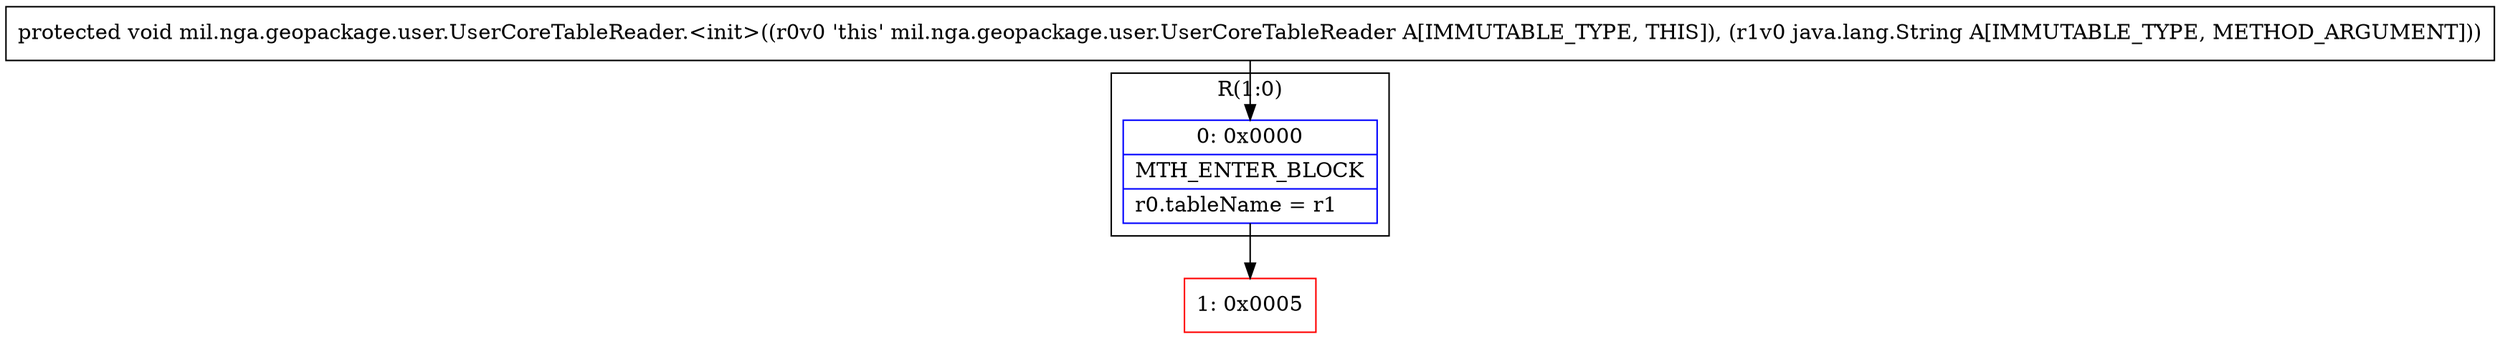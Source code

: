 digraph "CFG formil.nga.geopackage.user.UserCoreTableReader.\<init\>(Ljava\/lang\/String;)V" {
subgraph cluster_Region_1271958176 {
label = "R(1:0)";
node [shape=record,color=blue];
Node_0 [shape=record,label="{0\:\ 0x0000|MTH_ENTER_BLOCK\l|r0.tableName = r1\l}"];
}
Node_1 [shape=record,color=red,label="{1\:\ 0x0005}"];
MethodNode[shape=record,label="{protected void mil.nga.geopackage.user.UserCoreTableReader.\<init\>((r0v0 'this' mil.nga.geopackage.user.UserCoreTableReader A[IMMUTABLE_TYPE, THIS]), (r1v0 java.lang.String A[IMMUTABLE_TYPE, METHOD_ARGUMENT])) }"];
MethodNode -> Node_0;
Node_0 -> Node_1;
}

